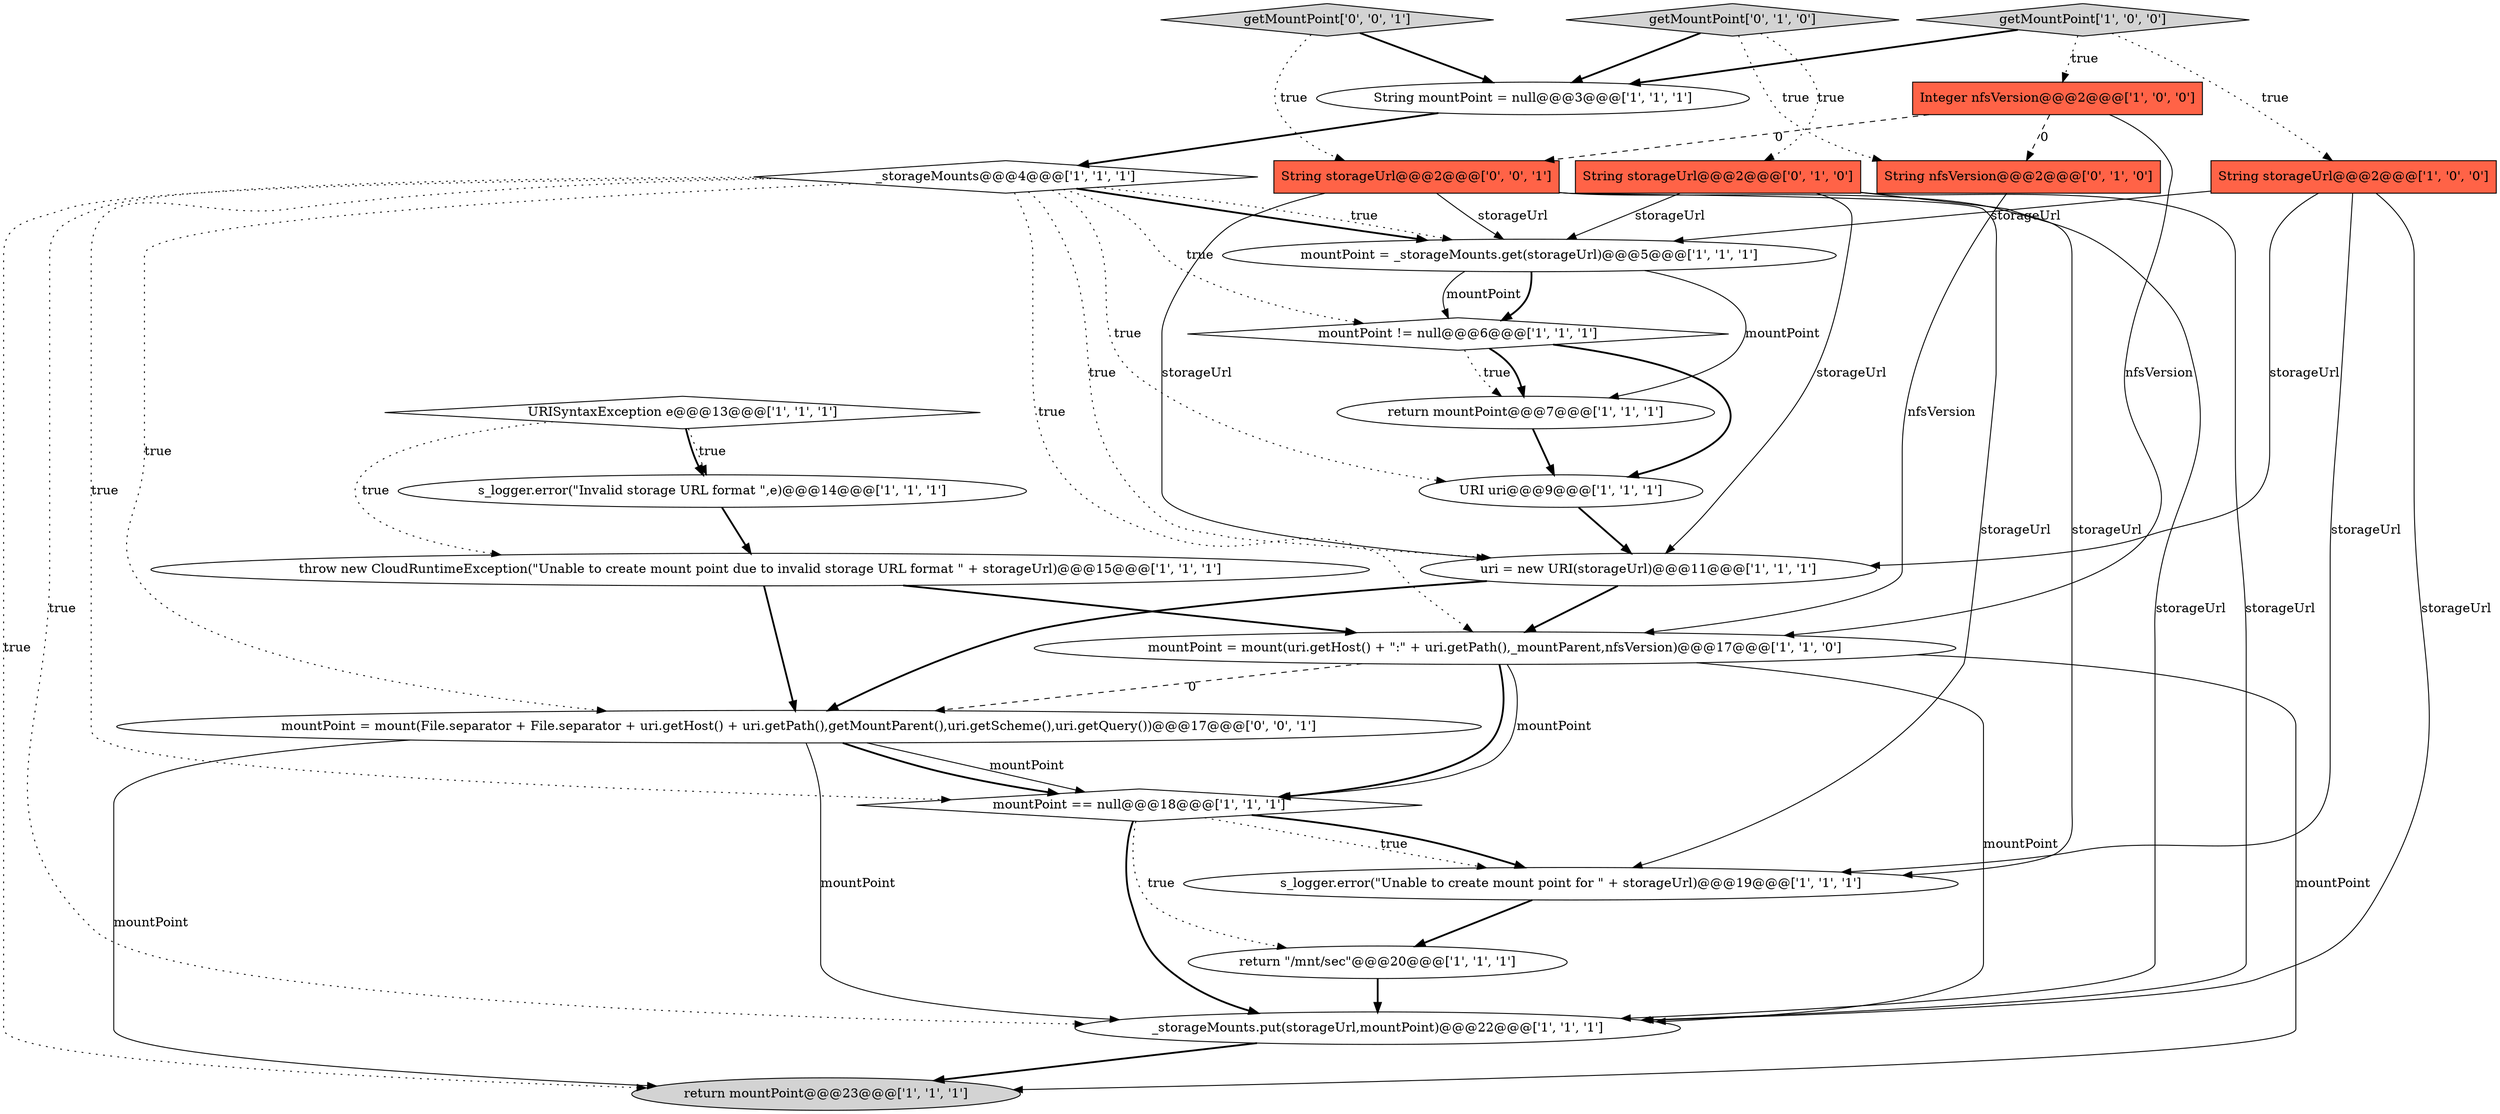 digraph {
17 [style = filled, label = "uri = new URI(storageUrl)@@@11@@@['1', '1', '1']", fillcolor = white, shape = ellipse image = "AAA0AAABBB1BBB"];
23 [style = filled, label = "mountPoint = mount(File.separator + File.separator + uri.getHost() + uri.getPath(),getMountParent(),uri.getScheme(),uri.getQuery())@@@17@@@['0', '0', '1']", fillcolor = white, shape = ellipse image = "AAA0AAABBB3BBB"];
0 [style = filled, label = "_storageMounts@@@4@@@['1', '1', '1']", fillcolor = white, shape = diamond image = "AAA0AAABBB1BBB"];
5 [style = filled, label = "_storageMounts.put(storageUrl,mountPoint)@@@22@@@['1', '1', '1']", fillcolor = white, shape = ellipse image = "AAA0AAABBB1BBB"];
13 [style = filled, label = "mountPoint != null@@@6@@@['1', '1', '1']", fillcolor = white, shape = diamond image = "AAA0AAABBB1BBB"];
3 [style = filled, label = "String storageUrl@@@2@@@['1', '0', '0']", fillcolor = tomato, shape = box image = "AAA0AAABBB1BBB"];
6 [style = filled, label = "Integer nfsVersion@@@2@@@['1', '0', '0']", fillcolor = tomato, shape = box image = "AAA1AAABBB1BBB"];
15 [style = filled, label = "throw new CloudRuntimeException(\"Unable to create mount point due to invalid storage URL format \" + storageUrl)@@@15@@@['1', '1', '1']", fillcolor = white, shape = ellipse image = "AAA0AAABBB1BBB"];
9 [style = filled, label = "URISyntaxException e@@@13@@@['1', '1', '1']", fillcolor = white, shape = diamond image = "AAA0AAABBB1BBB"];
20 [style = filled, label = "String storageUrl@@@2@@@['0', '1', '0']", fillcolor = tomato, shape = box image = "AAA0AAABBB2BBB"];
19 [style = filled, label = "getMountPoint['0', '1', '0']", fillcolor = lightgray, shape = diamond image = "AAA0AAABBB2BBB"];
14 [style = filled, label = "s_logger.error(\"Invalid storage URL format \",e)@@@14@@@['1', '1', '1']", fillcolor = white, shape = ellipse image = "AAA0AAABBB1BBB"];
24 [style = filled, label = "String storageUrl@@@2@@@['0', '0', '1']", fillcolor = tomato, shape = box image = "AAA0AAABBB3BBB"];
4 [style = filled, label = "String mountPoint = null@@@3@@@['1', '1', '1']", fillcolor = white, shape = ellipse image = "AAA0AAABBB1BBB"];
21 [style = filled, label = "String nfsVersion@@@2@@@['0', '1', '0']", fillcolor = tomato, shape = box image = "AAA1AAABBB2BBB"];
10 [style = filled, label = "return \"/mnt/sec\"@@@20@@@['1', '1', '1']", fillcolor = white, shape = ellipse image = "AAA0AAABBB1BBB"];
22 [style = filled, label = "getMountPoint['0', '0', '1']", fillcolor = lightgray, shape = diamond image = "AAA0AAABBB3BBB"];
11 [style = filled, label = "return mountPoint@@@23@@@['1', '1', '1']", fillcolor = lightgray, shape = ellipse image = "AAA0AAABBB1BBB"];
7 [style = filled, label = "mountPoint = mount(uri.getHost() + \":\" + uri.getPath(),_mountParent,nfsVersion)@@@17@@@['1', '1', '0']", fillcolor = white, shape = ellipse image = "AAA0AAABBB1BBB"];
2 [style = filled, label = "mountPoint = _storageMounts.get(storageUrl)@@@5@@@['1', '1', '1']", fillcolor = white, shape = ellipse image = "AAA0AAABBB1BBB"];
1 [style = filled, label = "getMountPoint['1', '0', '0']", fillcolor = lightgray, shape = diamond image = "AAA0AAABBB1BBB"];
8 [style = filled, label = "return mountPoint@@@7@@@['1', '1', '1']", fillcolor = white, shape = ellipse image = "AAA0AAABBB1BBB"];
16 [style = filled, label = "URI uri@@@9@@@['1', '1', '1']", fillcolor = white, shape = ellipse image = "AAA0AAABBB1BBB"];
18 [style = filled, label = "s_logger.error(\"Unable to create mount point for \" + storageUrl)@@@19@@@['1', '1', '1']", fillcolor = white, shape = ellipse image = "AAA0AAABBB1BBB"];
12 [style = filled, label = "mountPoint == null@@@18@@@['1', '1', '1']", fillcolor = white, shape = diamond image = "AAA0AAABBB1BBB"];
6->21 [style = dashed, label="0"];
8->16 [style = bold, label=""];
15->23 [style = bold, label=""];
0->12 [style = dotted, label="true"];
23->11 [style = solid, label="mountPoint"];
1->4 [style = bold, label=""];
3->5 [style = solid, label="storageUrl"];
0->5 [style = dotted, label="true"];
0->13 [style = dotted, label="true"];
20->5 [style = solid, label="storageUrl"];
15->7 [style = bold, label=""];
12->5 [style = bold, label=""];
6->7 [style = solid, label="nfsVersion"];
7->23 [style = dashed, label="0"];
20->17 [style = solid, label="storageUrl"];
3->18 [style = solid, label="storageUrl"];
7->12 [style = bold, label=""];
19->20 [style = dotted, label="true"];
0->2 [style = bold, label=""];
24->17 [style = solid, label="storageUrl"];
12->18 [style = dotted, label="true"];
19->21 [style = dotted, label="true"];
3->17 [style = solid, label="storageUrl"];
16->17 [style = bold, label=""];
22->24 [style = dotted, label="true"];
24->18 [style = solid, label="storageUrl"];
23->5 [style = solid, label="mountPoint"];
13->16 [style = bold, label=""];
2->8 [style = solid, label="mountPoint"];
17->23 [style = bold, label=""];
23->12 [style = solid, label="mountPoint"];
9->14 [style = dotted, label="true"];
4->0 [style = bold, label=""];
2->13 [style = bold, label=""];
22->4 [style = bold, label=""];
24->2 [style = solid, label="storageUrl"];
17->7 [style = bold, label=""];
3->2 [style = solid, label="storageUrl"];
1->3 [style = dotted, label="true"];
20->2 [style = solid, label="storageUrl"];
10->5 [style = bold, label=""];
18->10 [style = bold, label=""];
12->10 [style = dotted, label="true"];
7->12 [style = solid, label="mountPoint"];
13->8 [style = dotted, label="true"];
6->24 [style = dashed, label="0"];
2->13 [style = solid, label="mountPoint"];
24->5 [style = solid, label="storageUrl"];
12->18 [style = bold, label=""];
9->14 [style = bold, label=""];
7->11 [style = solid, label="mountPoint"];
7->5 [style = solid, label="mountPoint"];
0->17 [style = dotted, label="true"];
1->6 [style = dotted, label="true"];
14->15 [style = bold, label=""];
5->11 [style = bold, label=""];
23->12 [style = bold, label=""];
19->4 [style = bold, label=""];
0->16 [style = dotted, label="true"];
20->18 [style = solid, label="storageUrl"];
0->2 [style = dotted, label="true"];
13->8 [style = bold, label=""];
9->15 [style = dotted, label="true"];
0->23 [style = dotted, label="true"];
0->11 [style = dotted, label="true"];
0->7 [style = dotted, label="true"];
21->7 [style = solid, label="nfsVersion"];
}
